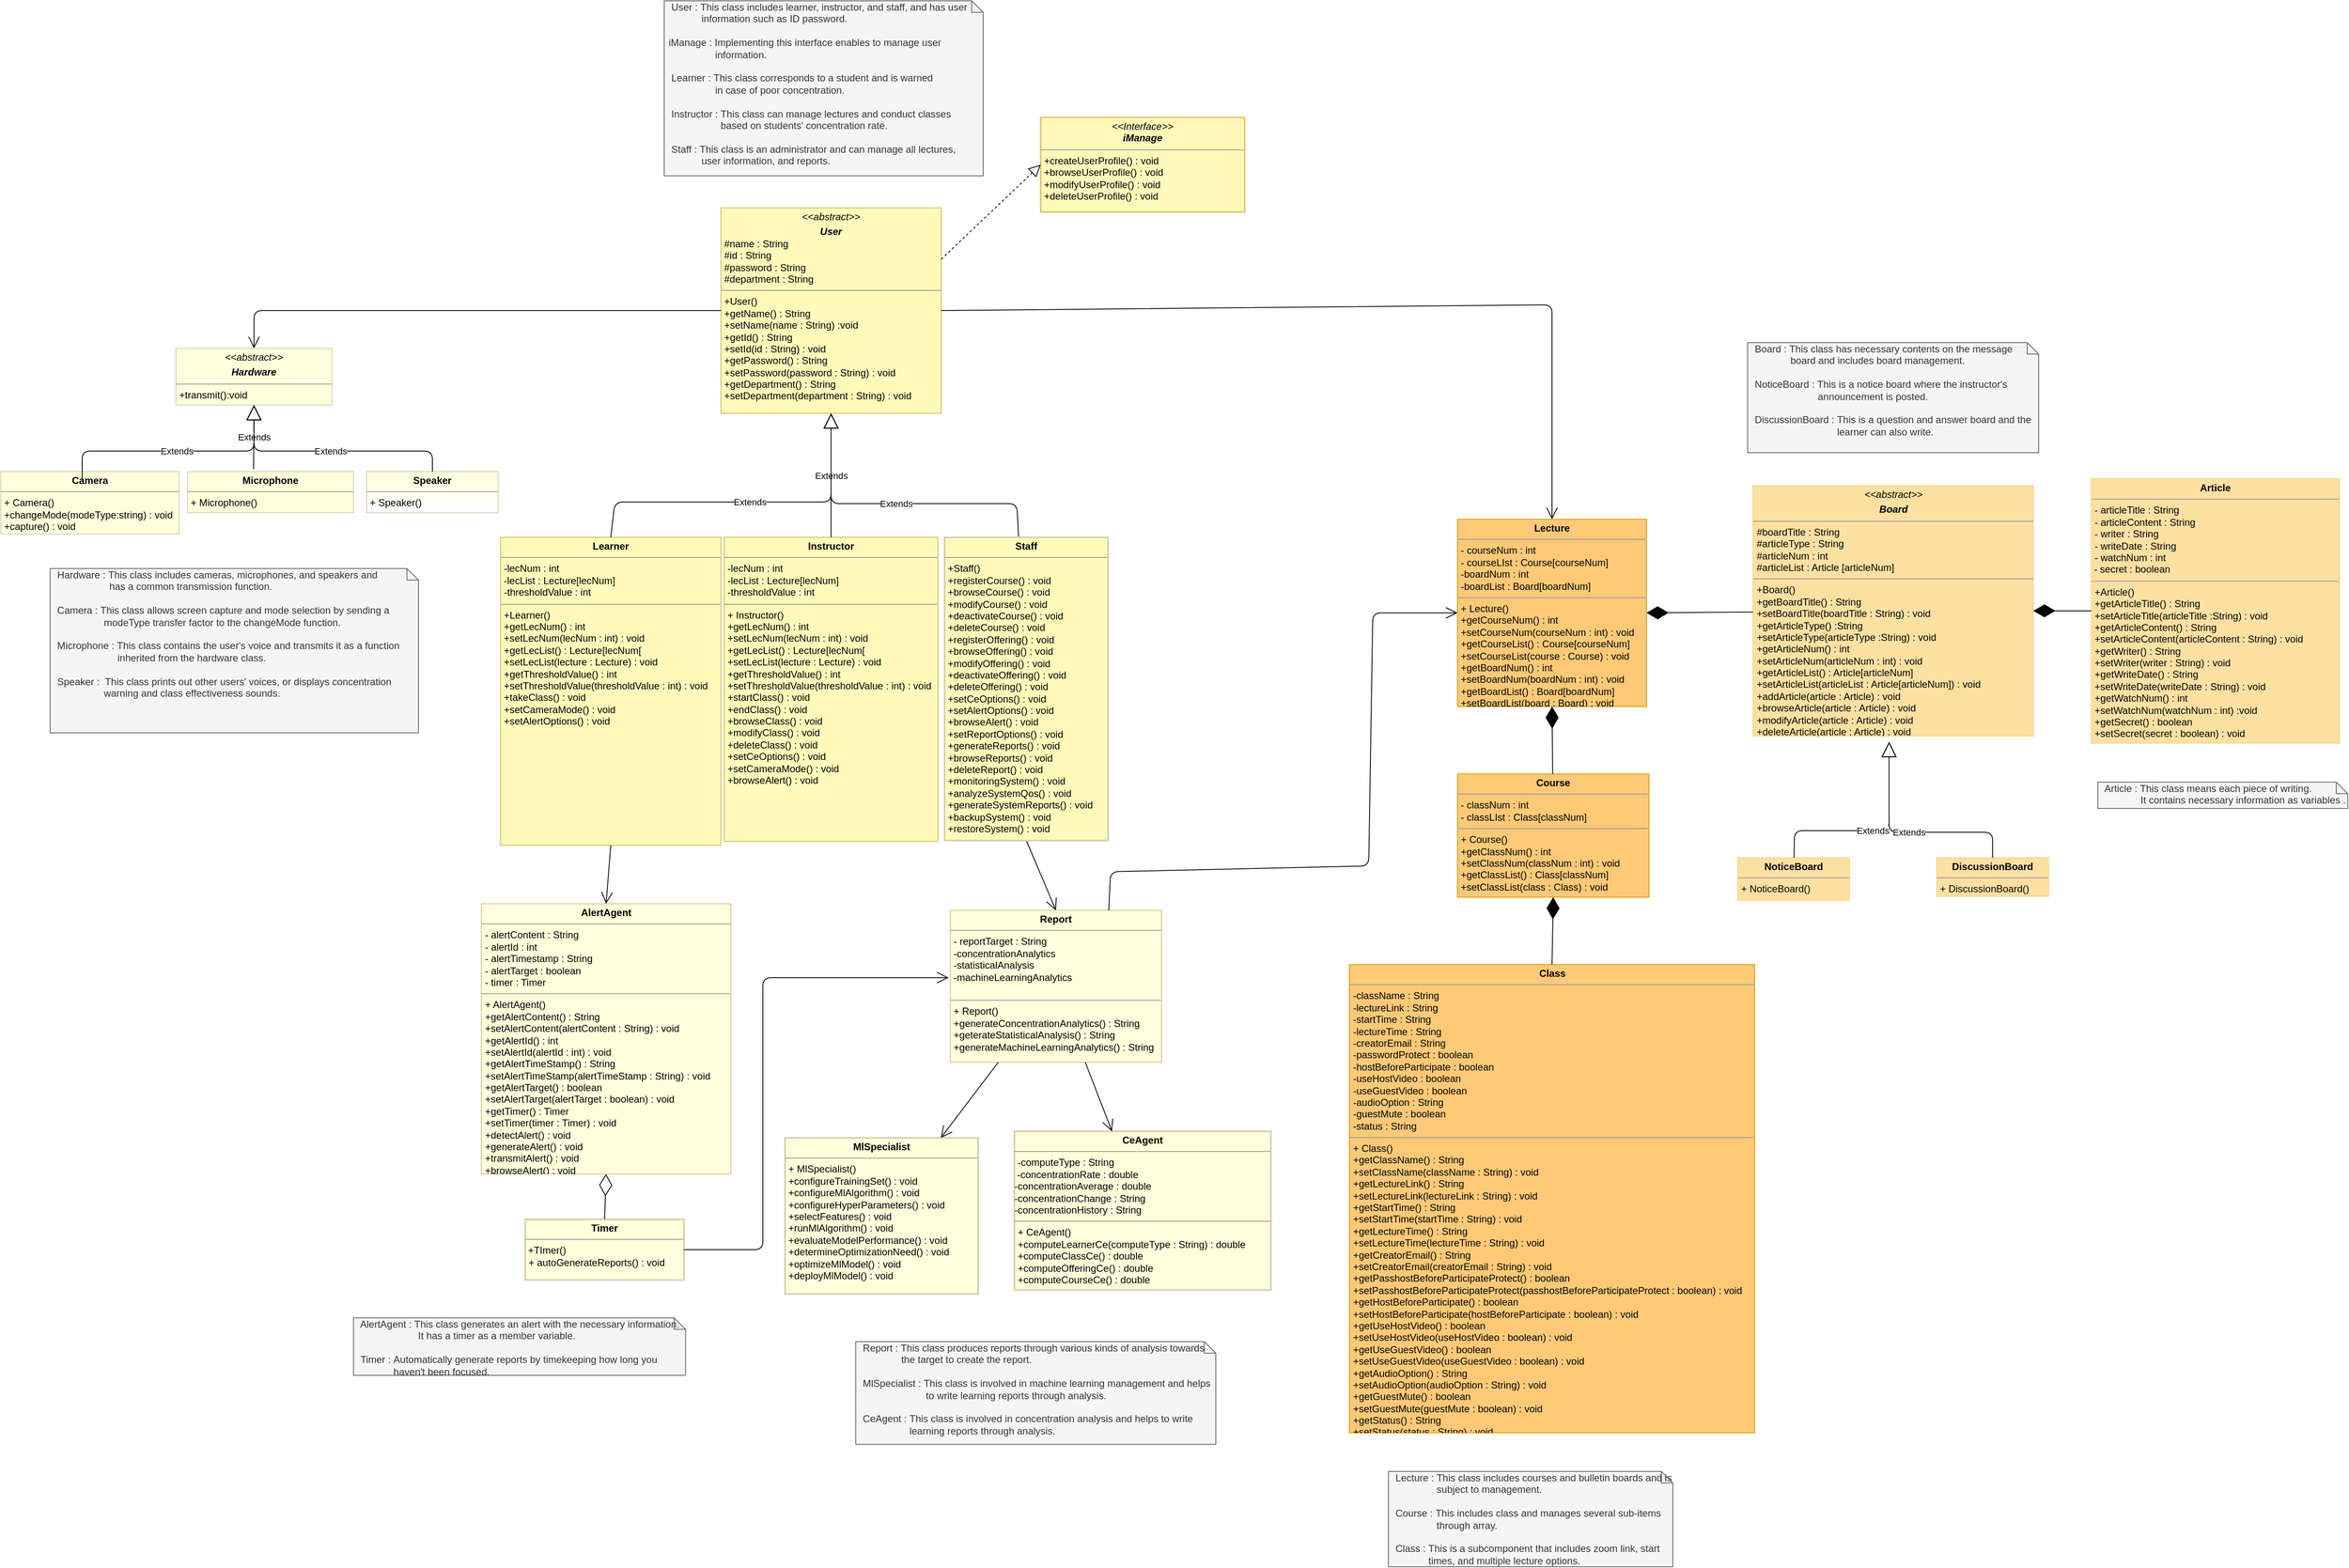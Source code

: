 <mxfile version="13.7.5" type="github">
  <diagram id="C5RBs43oDa-KdzZeNtuy" name="Page-1">
    <mxGraphModel dx="2831" dy="1889" grid="0" gridSize="10" guides="1" tooltips="1" connect="1" arrows="1" fold="1" page="0" pageScale="1" pageWidth="827" pageHeight="1169" math="0" shadow="0">
      <root>
        <mxCell id="WIyWlLk6GJQsqaUBKTNV-0" />
        <mxCell id="WIyWlLk6GJQsqaUBKTNV-1" parent="WIyWlLk6GJQsqaUBKTNV-0" />
        <mxCell id="zkfFHV4jXpPFQw0GAbJ--16" value="" style="endArrow=block;endSize=10;endFill=0;shadow=0;strokeWidth=1;rounded=0;edgeStyle=elbowEdgeStyle;elbow=vertical;" parent="WIyWlLk6GJQsqaUBKTNV-1" edge="1">
          <mxGeometry width="160" relative="1" as="geometry">
            <mxPoint x="210" y="373" as="sourcePoint" />
            <mxPoint x="300" y="258" as="targetPoint" />
          </mxGeometry>
        </mxCell>
        <mxCell id="x_yw0JGO0CKYukrU0RF4-1" value="&lt;p style=&quot;margin: 0px ; margin-top: 4px ; text-align: center&quot;&gt;&lt;b&gt;Learner&lt;/b&gt;&lt;/p&gt;&lt;hr size=&quot;1&quot;&gt;&lt;p style=&quot;margin: 0px ; margin-left: 4px&quot;&gt;-lecNum : int&lt;/p&gt;&lt;p style=&quot;margin: 0px ; margin-left: 4px&quot;&gt;-lecList : Lecture[lecNum]&lt;/p&gt;&lt;p style=&quot;margin: 0px ; margin-left: 4px&quot;&gt;-thresholdValue : int&lt;br&gt;&lt;/p&gt;&lt;hr size=&quot;1&quot;&gt;&lt;p style=&quot;margin: 0px ; margin-left: 4px&quot;&gt;+Learner()&lt;/p&gt;&lt;p style=&quot;margin: 0px ; margin-left: 4px&quot;&gt;+getLecNum() : int&lt;/p&gt;&lt;p style=&quot;margin: 0px ; margin-left: 4px&quot;&gt;+setLecNum(lecNum : int) : void&lt;/p&gt;&lt;p style=&quot;margin: 0px ; margin-left: 4px&quot;&gt;+getLecList() : Lecture[lecNum[&lt;/p&gt;&lt;p style=&quot;margin: 0px ; margin-left: 4px&quot;&gt;+setLecList(lecture : Lecture) : void&lt;/p&gt;&lt;p style=&quot;margin: 0px 0px 0px 4px&quot;&gt;+getThresholdValue() : int&lt;/p&gt;&lt;p style=&quot;margin: 0px 0px 0px 4px&quot;&gt;+setThresholdValue(thresholdValue : int) : void&lt;/p&gt;&lt;p style=&quot;margin: 0px 0px 0px 4px&quot;&gt;+takeClass() : void&lt;/p&gt;&lt;p style=&quot;margin: 0px 0px 0px 4px&quot;&gt;+setCameraMode() : void&lt;/p&gt;&lt;p style=&quot;margin: 0px 0px 0px 4px&quot;&gt;+setAlertOptions() : void&lt;/p&gt;&lt;p style=&quot;margin: 0px 0px 0px 4px&quot;&gt;&lt;br&gt;&lt;/p&gt;" style="verticalAlign=top;align=left;overflow=fill;fontSize=12;fontFamily=Helvetica;html=1;strokeColor=#d6b656;fillColor=#FFFABA;" parent="WIyWlLk6GJQsqaUBKTNV-1" vertex="1">
          <mxGeometry x="-166" y="223" width="268" height="375" as="geometry" />
        </mxCell>
        <mxCell id="x_yw0JGO0CKYukrU0RF4-2" value="&lt;p style=&quot;margin: 0px ; margin-top: 4px ; text-align: center&quot;&gt;&lt;b&gt;Instructor&lt;/b&gt;&lt;/p&gt;&lt;hr size=&quot;1&quot;&gt;&lt;p style=&quot;margin: 0px 0px 0px 4px&quot;&gt;-lecNum : int&lt;/p&gt;&lt;p style=&quot;margin: 0px ; margin-left: 4px&quot;&gt;&lt;span&gt;-lecList : Lecture[lecNum]&lt;/span&gt;&lt;/p&gt;&lt;p style=&quot;margin: 0px ; margin-left: 4px&quot;&gt;&lt;span&gt;-thresholdValue : int&lt;/span&gt;&lt;br&gt;&lt;/p&gt;&lt;hr size=&quot;1&quot;&gt;&lt;p style=&quot;margin: 0px ; margin-left: 4px&quot;&gt;+ Instructor()&lt;/p&gt;&lt;p style=&quot;margin: 0px 0px 0px 4px&quot;&gt;+getLecNum() : int&lt;/p&gt;&lt;p style=&quot;margin: 0px 0px 0px 4px&quot;&gt;+setLecNum(lecNum : int) : void&lt;/p&gt;&lt;p style=&quot;margin: 0px 0px 0px 4px&quot;&gt;+getLecList() : Lecture[lecNum[&lt;/p&gt;&lt;p style=&quot;margin: 0px 0px 0px 4px&quot;&gt;+setLecList(lecture : Lecture) : void&lt;/p&gt;&lt;p style=&quot;margin: 0px 0px 0px 4px&quot;&gt;+getThresholdValue() : int&lt;/p&gt;&lt;p style=&quot;margin: 0px 0px 0px 4px&quot;&gt;+setThresholdValue(thresholdValue : int) : void&lt;/p&gt;&lt;p style=&quot;margin: 0px 0px 0px 4px&quot;&gt;+startClass() : void&lt;/p&gt;&lt;p style=&quot;margin: 0px 0px 0px 4px&quot;&gt;+endClass() : void&lt;/p&gt;&lt;p style=&quot;margin: 0px 0px 0px 4px&quot;&gt;+browseClass() : void&lt;/p&gt;&lt;p style=&quot;margin: 0px 0px 0px 4px&quot;&gt;+modifyClass() : void&lt;/p&gt;&lt;p style=&quot;margin: 0px 0px 0px 4px&quot;&gt;+deleteClass() : void&lt;/p&gt;&lt;p style=&quot;margin: 0px 0px 0px 4px&quot;&gt;+setCeOptions() : void&lt;/p&gt;&lt;p style=&quot;margin: 0px 0px 0px 4px&quot;&gt;+setCameraMode() : void&lt;/p&gt;&lt;p style=&quot;margin: 0px 0px 0px 4px&quot;&gt;+browseAlert() : void&lt;/p&gt;" style="verticalAlign=top;align=left;overflow=fill;fontSize=12;fontFamily=Helvetica;html=1;strokeColor=#d6b656;fillColor=#FFFABA;" parent="WIyWlLk6GJQsqaUBKTNV-1" vertex="1">
          <mxGeometry x="106" y="223" width="260" height="370" as="geometry" />
        </mxCell>
        <mxCell id="x_yw0JGO0CKYukrU0RF4-4" value="&lt;p style=&quot;margin: 0px ; margin-top: 4px ; text-align: center&quot;&gt;&lt;i&gt;&amp;lt;&amp;lt;abstract&amp;gt;&amp;gt;&lt;/i&gt;&lt;/p&gt;&lt;p style=&quot;margin: 0px ; margin-top: 4px ; text-align: center&quot;&gt;&lt;b&gt;&lt;i&gt;User&lt;/i&gt;&lt;/b&gt;&lt;/p&gt;&lt;p style=&quot;margin: 0px ; margin-left: 4px&quot;&gt;#name : String&lt;/p&gt;&lt;p style=&quot;margin: 0px ; margin-left: 4px&quot;&gt;#id : String&lt;/p&gt;&lt;p style=&quot;margin: 0px ; margin-left: 4px&quot;&gt;#password : String&lt;/p&gt;&lt;p style=&quot;margin: 0px ; margin-left: 4px&quot;&gt;#department : String&lt;br&gt;&lt;/p&gt;&lt;hr size=&quot;1&quot;&gt;&lt;p style=&quot;margin: 0px ; margin-left: 4px&quot;&gt;+User()&lt;/p&gt;&lt;p style=&quot;margin: 0px ; margin-left: 4px&quot;&gt;+getName() : String&lt;/p&gt;&lt;p style=&quot;margin: 0px ; margin-left: 4px&quot;&gt;+setName(name : String) :void&lt;/p&gt;&lt;p style=&quot;margin: 0px ; margin-left: 4px&quot;&gt;+getId() : String&lt;/p&gt;&lt;p style=&quot;margin: 0px ; margin-left: 4px&quot;&gt;+setId(id : String) : void&lt;/p&gt;&lt;p style=&quot;margin: 0px ; margin-left: 4px&quot;&gt;+getPassword() : String&lt;/p&gt;&lt;p style=&quot;margin: 0px ; margin-left: 4px&quot;&gt;+setPassword(password : String) : void&lt;/p&gt;&lt;p style=&quot;margin: 0px ; margin-left: 4px&quot;&gt;+getDepartment() : String&lt;/p&gt;&lt;p style=&quot;margin: 0px ; margin-left: 4px&quot;&gt;+setDepartment(department : String) : void&lt;/p&gt;&lt;p style=&quot;margin: 0px ; margin-left: 4px&quot;&gt;&lt;br&gt;&lt;/p&gt;&lt;p style=&quot;margin: 0px ; margin-left: 4px&quot;&gt;&lt;br&gt;&lt;/p&gt;" style="verticalAlign=top;align=left;overflow=fill;fontSize=12;fontFamily=Helvetica;html=1;strokeColor=#d6b656;fillColor=#FFFABA;" parent="WIyWlLk6GJQsqaUBKTNV-1" vertex="1">
          <mxGeometry x="102" y="-178" width="268" height="250" as="geometry" />
        </mxCell>
        <mxCell id="x_yw0JGO0CKYukrU0RF4-10" value="&lt;p style=&quot;margin: 0px ; margin-top: 4px ; text-align: center&quot;&gt;&lt;b&gt;Course&lt;/b&gt;&lt;/p&gt;&lt;hr size=&quot;1&quot;&gt;&lt;p style=&quot;margin: 0px 0px 0px 4px&quot;&gt;- classNum : int&lt;/p&gt;&lt;p style=&quot;margin: 0px 0px 0px 4px&quot;&gt;- classLIst : Class[classNum]&lt;/p&gt;&lt;hr size=&quot;1&quot;&gt;&lt;p style=&quot;margin: 0px ; margin-left: 4px&quot;&gt;+ Course()&lt;/p&gt;&lt;p style=&quot;margin: 0px 0px 0px 4px&quot;&gt;+getClassNum() : int&lt;/p&gt;&lt;p style=&quot;margin: 0px 0px 0px 4px&quot;&gt;+setClassNum(classNum : int) : void&lt;/p&gt;&lt;p style=&quot;margin: 0px 0px 0px 4px&quot;&gt;+getClassList() : Class[classNum]&lt;/p&gt;&lt;p style=&quot;margin: 0px 0px 0px 4px&quot;&gt;+setClassList(class : Class) : void&lt;/p&gt;" style="verticalAlign=top;align=left;overflow=fill;fontSize=12;fontFamily=Helvetica;html=1;strokeColor=#d79b00;fillColor=#FFC978;" parent="WIyWlLk6GJQsqaUBKTNV-1" vertex="1">
          <mxGeometry x="998" y="511" width="233" height="150" as="geometry" />
        </mxCell>
        <mxCell id="x_yw0JGO0CKYukrU0RF4-12" value="&lt;p style=&quot;margin: 0px ; margin-top: 4px ; text-align: center&quot;&gt;&lt;b&gt;Class&lt;/b&gt;&lt;/p&gt;&lt;hr size=&quot;1&quot;&gt;&lt;p style=&quot;margin: 0px ; margin-left: 4px&quot;&gt;-className : String&lt;/p&gt;&lt;p style=&quot;margin: 0px ; margin-left: 4px&quot;&gt;-lectureLink : String&lt;/p&gt;&lt;p style=&quot;margin: 0px ; margin-left: 4px&quot;&gt;-startTime : String&lt;/p&gt;&lt;p style=&quot;margin: 0px ; margin-left: 4px&quot;&gt;-lectureTime : String&lt;/p&gt;&lt;p style=&quot;margin: 0px ; margin-left: 4px&quot;&gt;-creatorEmail : String&lt;/p&gt;&lt;p style=&quot;margin: 0px ; margin-left: 4px&quot;&gt;-passwordProtect : boolean&lt;/p&gt;&lt;p style=&quot;margin: 0px ; margin-left: 4px&quot;&gt;-hostBeforeParticipate : boolean&lt;/p&gt;&lt;p style=&quot;margin: 0px ; margin-left: 4px&quot;&gt;-useHostVideo : boolean&lt;/p&gt;&lt;p style=&quot;margin: 0px ; margin-left: 4px&quot;&gt;-useGuestVideo : boolean&lt;/p&gt;&lt;p style=&quot;margin: 0px ; margin-left: 4px&quot;&gt;-audioOption : String&lt;/p&gt;&lt;p style=&quot;margin: 0px ; margin-left: 4px&quot;&gt;-guestMute : boolean&lt;/p&gt;&lt;p style=&quot;margin: 0px ; margin-left: 4px&quot;&gt;-status : String&lt;/p&gt;&lt;hr size=&quot;1&quot;&gt;&lt;p style=&quot;margin: 0px ; margin-left: 4px&quot;&gt;+ Class()&lt;/p&gt;&lt;p style=&quot;margin: 0px ; margin-left: 4px&quot;&gt;+getClassName() : String&lt;/p&gt;&lt;p style=&quot;margin: 0px ; margin-left: 4px&quot;&gt;+setClassName(className : String) : void&lt;/p&gt;&lt;p style=&quot;margin: 0px ; margin-left: 4px&quot;&gt;+getLectureLink() : String&lt;/p&gt;&lt;p style=&quot;margin: 0px ; margin-left: 4px&quot;&gt;+setLectureLink(lectureLink : String) : void&lt;/p&gt;&lt;p style=&quot;margin: 0px ; margin-left: 4px&quot;&gt;+getStartTime() : String&lt;/p&gt;&lt;p style=&quot;margin: 0px ; margin-left: 4px&quot;&gt;+setStartTime(startTime : String) : void&lt;/p&gt;&lt;p style=&quot;margin: 0px ; margin-left: 4px&quot;&gt;+getLectureTime() : String&lt;/p&gt;&lt;p style=&quot;margin: 0px ; margin-left: 4px&quot;&gt;+setLectureTime(lectureTime : String) : void&lt;/p&gt;&lt;p style=&quot;margin: 0px ; margin-left: 4px&quot;&gt;+getCreatorEmail() : String&lt;/p&gt;&lt;p style=&quot;margin: 0px ; margin-left: 4px&quot;&gt;+setCreatorEmail(creatorEmail : String) : void&lt;/p&gt;&lt;p style=&quot;margin: 0px ; margin-left: 4px&quot;&gt;+getPasshostBeforeParticipateProtect() : boolean&lt;/p&gt;&lt;p style=&quot;margin: 0px ; margin-left: 4px&quot;&gt;+setPasshostBeforeParticipateProtect(passhostBeforeParticipateProtect : boolean) : void&lt;/p&gt;&lt;p style=&quot;margin: 0px ; margin-left: 4px&quot;&gt;+getHostBeforeParticipate() : boolean&lt;/p&gt;&lt;p style=&quot;margin: 0px ; margin-left: 4px&quot;&gt;+setHostBeforeParticipate(hostBeforeParticipate : boolean) : void&lt;/p&gt;&lt;p style=&quot;margin: 0px ; margin-left: 4px&quot;&gt;+getUseHostVideo() : boolean&lt;/p&gt;&lt;p style=&quot;margin: 0px ; margin-left: 4px&quot;&gt;+setUseHostVideo(useHostVideo : boolean) : void&lt;/p&gt;&lt;p style=&quot;margin: 0px ; margin-left: 4px&quot;&gt;+getUseGuestVideo() : boolean&lt;/p&gt;&lt;p style=&quot;margin: 0px ; margin-left: 4px&quot;&gt;+setUseGuestVideo(useGuestVideo : boolean) : void&lt;/p&gt;&lt;p style=&quot;margin: 0px ; margin-left: 4px&quot;&gt;+getAudioOption() : String&lt;/p&gt;&lt;p style=&quot;margin: 0px ; margin-left: 4px&quot;&gt;+setAudioOption(audioOption : String) : void&lt;/p&gt;&lt;p style=&quot;margin: 0px ; margin-left: 4px&quot;&gt;+getGuestMute() : boolean&lt;/p&gt;&lt;p style=&quot;margin: 0px ; margin-left: 4px&quot;&gt;+setGuestMute(guestMute : boolean) : void&lt;/p&gt;&lt;p style=&quot;margin: 0px ; margin-left: 4px&quot;&gt;+getStatus() : String&lt;/p&gt;&lt;p style=&quot;margin: 0px ; margin-left: 4px&quot;&gt;+setStatus(status : String) : void&lt;/p&gt;&lt;p style=&quot;margin: 0px 0px 0px 4px&quot;&gt;&lt;br&gt;&lt;/p&gt;" style="verticalAlign=top;align=left;overflow=fill;fontSize=12;fontFamily=Helvetica;html=1;strokeColor=#d79b00;fillColor=#FFC978;" parent="WIyWlLk6GJQsqaUBKTNV-1" vertex="1">
          <mxGeometry x="866.5" y="743" width="493" height="570" as="geometry" />
        </mxCell>
        <mxCell id="x_yw0JGO0CKYukrU0RF4-18" value="&lt;p style=&quot;margin: 0px ; margin-top: 4px ; text-align: center&quot;&gt;&lt;i&gt;&amp;lt;&amp;lt;abstract&amp;gt;&amp;gt;&lt;/i&gt;&lt;i&gt;&lt;br&gt;&lt;/i&gt;&lt;/p&gt;&lt;p style=&quot;margin: 0px ; margin-top: 4px ; text-align: center&quot;&gt;&lt;b&gt;&lt;i&gt;Hardware&lt;/i&gt;&lt;/b&gt;&lt;/p&gt;&lt;hr size=&quot;1&quot;&gt;&lt;p style=&quot;margin: 0px ; margin-left: 4px&quot;&gt;+transmit():void&lt;br&gt;&lt;/p&gt;" style="verticalAlign=top;align=left;overflow=fill;fontSize=12;fontFamily=Helvetica;html=1;strokeColor=#D6CEB2;fillColor=#FFFFDB;" parent="WIyWlLk6GJQsqaUBKTNV-1" vertex="1">
          <mxGeometry x="-561" y="-7" width="190" height="69" as="geometry" />
        </mxCell>
        <mxCell id="x_yw0JGO0CKYukrU0RF4-20" value="&lt;p style=&quot;margin: 0px ; margin-top: 4px ; text-align: center&quot;&gt;&lt;b&gt;Speaker&lt;/b&gt;&lt;/p&gt;&lt;hr size=&quot;1&quot;&gt;&lt;p style=&quot;margin: 0px ; margin-left: 4px&quot;&gt;&lt;span&gt;+ Speaker()&lt;/span&gt;&lt;/p&gt;" style="verticalAlign=top;align=left;overflow=fill;fontSize=12;fontFamily=Helvetica;html=1;strokeColor=#D6CEB2;gradientColor=#ffffff;fillColor=#FFFFDB;" parent="WIyWlLk6GJQsqaUBKTNV-1" vertex="1">
          <mxGeometry x="-329" y="143" width="160" height="50" as="geometry" />
        </mxCell>
        <mxCell id="x_yw0JGO0CKYukrU0RF4-21" value="&lt;p style=&quot;margin: 0px ; margin-top: 4px ; text-align: center&quot;&gt;&lt;b&gt;Camera&lt;/b&gt;&lt;/p&gt;&lt;hr size=&quot;1&quot;&gt;&lt;p style=&quot;margin: 0px ; margin-left: 4px&quot;&gt;&lt;span&gt;+ Camera()&lt;/span&gt;&lt;br&gt;&lt;/p&gt;&lt;p style=&quot;margin: 0px ; margin-left: 4px&quot;&gt;+changeMode(modeType:string) : void&lt;/p&gt;&lt;p style=&quot;margin: 0px ; margin-left: 4px&quot;&gt;+capture() : void&lt;/p&gt;" style="verticalAlign=top;align=left;overflow=fill;fontSize=12;fontFamily=Helvetica;html=1;strokeColor=#D6CEB2;fillColor=#FFFFDB;" parent="WIyWlLk6GJQsqaUBKTNV-1" vertex="1">
          <mxGeometry x="-774" y="143" width="217" height="76" as="geometry" />
        </mxCell>
        <mxCell id="x_yw0JGO0CKYukrU0RF4-22" value="&lt;p style=&quot;margin: 0px ; margin-top: 4px ; text-align: center&quot;&gt;&lt;b&gt;Microphone&lt;/b&gt;&lt;/p&gt;&lt;hr size=&quot;1&quot;&gt;&lt;p style=&quot;margin: 0px ; margin-left: 4px&quot;&gt;&lt;span&gt;+ Microphone()&lt;/span&gt;&lt;br&gt;&lt;/p&gt;" style="verticalAlign=top;align=left;overflow=fill;fontSize=12;fontFamily=Helvetica;html=1;strokeColor=#D6CEB2;fillColor=#FFFFDB;" parent="WIyWlLk6GJQsqaUBKTNV-1" vertex="1">
          <mxGeometry x="-547" y="143" width="202" height="50" as="geometry" />
        </mxCell>
        <mxCell id="x_yw0JGO0CKYukrU0RF4-26" value="&lt;p style=&quot;margin: 0px ; margin-top: 4px ; text-align: center&quot;&gt;&lt;b&gt;DiscussionBoard&lt;/b&gt;&lt;/p&gt;&lt;hr size=&quot;1&quot;&gt;&lt;p style=&quot;margin: 0px ; margin-left: 4px&quot;&gt;&lt;/p&gt;&lt;p style=&quot;margin: 0px ; margin-left: 4px&quot;&gt;+ DiscussionBoard()&lt;/p&gt;" style="verticalAlign=top;align=left;overflow=fill;fontSize=12;fontFamily=Helvetica;html=1;strokeColor=#FCD188;fillColor=#FFE0A3;" parent="WIyWlLk6GJQsqaUBKTNV-1" vertex="1">
          <mxGeometry x="1581" y="613" width="136" height="47" as="geometry" />
        </mxCell>
        <mxCell id="x_yw0JGO0CKYukrU0RF4-46" value="&lt;p style=&quot;margin: 0px ; margin-top: 4px ; text-align: center&quot;&gt;&lt;b&gt;AlertAgent&lt;/b&gt;&lt;/p&gt;&lt;hr size=&quot;1&quot;&gt;&lt;p style=&quot;margin: 0px ; margin-left: 4px&quot;&gt;&lt;span&gt;- alertContent : String&lt;/span&gt;&lt;br&gt;&lt;/p&gt;&lt;p style=&quot;margin: 0px ; margin-left: 4px&quot;&gt;- alertId : int&lt;/p&gt;&lt;p style=&quot;margin: 0px ; margin-left: 4px&quot;&gt;- alertTimestamp : String&lt;/p&gt;&lt;p style=&quot;margin: 0px ; margin-left: 4px&quot;&gt;- alertTarget : boolean&lt;/p&gt;&lt;p style=&quot;margin: 0px ; margin-left: 4px&quot;&gt;- timer : Timer&lt;/p&gt;&lt;hr size=&quot;1&quot;&gt;&lt;p style=&quot;margin: 0px ; margin-left: 4px&quot;&gt;+ AlertAgent()&lt;/p&gt;&lt;p style=&quot;margin: 0px ; margin-left: 4px&quot;&gt;+getAlertContent() : String&lt;/p&gt;&lt;p style=&quot;margin: 0px ; margin-left: 4px&quot;&gt;+setAlertContent(alertContent : String) : void&lt;/p&gt;&lt;p style=&quot;margin: 0px ; margin-left: 4px&quot;&gt;+getAlertId() : int&lt;/p&gt;&lt;p style=&quot;margin: 0px ; margin-left: 4px&quot;&gt;+setAlertId(alertId : int) : void&lt;/p&gt;&lt;p style=&quot;margin: 0px ; margin-left: 4px&quot;&gt;+getAlertTimeStamp() : String&lt;/p&gt;&lt;p style=&quot;margin: 0px ; margin-left: 4px&quot;&gt;+setAlertTimeStamp(alertTimeStamp : String) : void&lt;/p&gt;&lt;p style=&quot;margin: 0px ; margin-left: 4px&quot;&gt;+getAlertTarget() : boolean&lt;/p&gt;&lt;p style=&quot;margin: 0px ; margin-left: 4px&quot;&gt;+setAlertTarget(alertTarget : boolean) : void&lt;/p&gt;&lt;p style=&quot;margin: 0px ; margin-left: 4px&quot;&gt;+getTimer() : Timer&lt;/p&gt;&lt;p style=&quot;margin: 0px ; margin-left: 4px&quot;&gt;+setTimer(timer : Timer) : void&lt;/p&gt;&lt;p style=&quot;margin: 0px ; margin-left: 4px&quot;&gt;+detectAlert() : void&lt;/p&gt;&lt;p style=&quot;margin: 0px ; margin-left: 4px&quot;&gt;+generateAlert() : void&lt;/p&gt;&lt;p style=&quot;margin: 0px ; margin-left: 4px&quot;&gt;+transmitAlert() : void&lt;/p&gt;&lt;p style=&quot;margin: 0px ; margin-left: 4px&quot;&gt;+browseAlert() : void&lt;/p&gt;" style="verticalAlign=top;align=left;overflow=fill;fontSize=12;fontFamily=Helvetica;html=1;fillColor=#FFFFDB;strokeColor=#D6C189;" parent="WIyWlLk6GJQsqaUBKTNV-1" vertex="1">
          <mxGeometry x="-189.46" y="669" width="303.46" height="329" as="geometry" />
        </mxCell>
        <mxCell id="x_yw0JGO0CKYukrU0RF4-54" value="&lt;p style=&quot;margin: 0px ; margin-top: 4px ; text-align: center&quot;&gt;&lt;b&gt;Report&lt;/b&gt;&lt;/p&gt;&lt;hr size=&quot;1&quot;&gt;&lt;p style=&quot;margin: 0px ; margin-left: 4px&quot;&gt;- reportTarget : String&lt;br&gt;&lt;/p&gt;&lt;p style=&quot;margin: 0px ; margin-left: 4px&quot;&gt;-concentrationAnalytics&lt;/p&gt;&lt;p style=&quot;margin: 0px ; margin-left: 4px&quot;&gt;-statisticalAnalysis&lt;/p&gt;&lt;p style=&quot;margin: 0px ; margin-left: 4px&quot;&gt;-machineLearningAnalytics&lt;br&gt;&lt;/p&gt;&lt;p style=&quot;margin: 0px ; margin-left: 4px&quot;&gt;&lt;br&gt;&lt;/p&gt;&lt;hr size=&quot;1&quot;&gt;&lt;p style=&quot;margin: 0px ; margin-left: 4px&quot;&gt;+ Report()&lt;br&gt;+generateConcentrationAnalytics() : String&lt;/p&gt;&lt;p style=&quot;margin: 0px ; margin-left: 4px&quot;&gt;+geterateStatisticalAnalysis() : String&lt;/p&gt;&lt;p style=&quot;margin: 0px ; margin-left: 4px&quot;&gt;+generateMachineLearningAnalytics() : String&lt;/p&gt;" style="verticalAlign=top;align=left;overflow=fill;fontSize=12;fontFamily=Helvetica;html=1;fillColor=#FFFFDB;strokeColor=#D6C189;" parent="WIyWlLk6GJQsqaUBKTNV-1" vertex="1">
          <mxGeometry x="381" y="677" width="257" height="185" as="geometry" />
        </mxCell>
        <mxCell id="x_yw0JGO0CKYukrU0RF4-62" value="" style="endArrow=open;endFill=1;endSize=12;html=1;exitX=0;exitY=0.5;exitDx=0;exitDy=0;entryX=0.5;entryY=0;entryDx=0;entryDy=0;" parent="WIyWlLk6GJQsqaUBKTNV-1" source="x_yw0JGO0CKYukrU0RF4-4" target="x_yw0JGO0CKYukrU0RF4-18" edge="1">
          <mxGeometry width="160" relative="1" as="geometry">
            <mxPoint x="183" y="325" as="sourcePoint" />
            <mxPoint x="343" y="325" as="targetPoint" />
            <Array as="points">
              <mxPoint x="-466" y="-53" />
            </Array>
          </mxGeometry>
        </mxCell>
        <mxCell id="x_yw0JGO0CKYukrU0RF4-64" value="" style="endArrow=open;endFill=1;endSize=12;html=1;exitX=0.5;exitY=1;exitDx=0;exitDy=0;entryX=0.5;entryY=0;entryDx=0;entryDy=0;" parent="WIyWlLk6GJQsqaUBKTNV-1" source="x_yw0JGO0CKYukrU0RF4-107" target="x_yw0JGO0CKYukrU0RF4-54" edge="1">
          <mxGeometry width="160" relative="1" as="geometry">
            <mxPoint x="337.5" y="-172" as="sourcePoint" />
            <mxPoint x="155.5" y="157" as="targetPoint" />
            <Array as="points" />
          </mxGeometry>
        </mxCell>
        <mxCell id="x_yw0JGO0CKYukrU0RF4-66" value="Extends" style="endArrow=block;endSize=16;endFill=0;html=1;entryX=0.5;entryY=1;entryDx=0;entryDy=0;exitX=0.5;exitY=0;exitDx=0;exitDy=0;" parent="WIyWlLk6GJQsqaUBKTNV-1" source="x_yw0JGO0CKYukrU0RF4-2" target="x_yw0JGO0CKYukrU0RF4-4" edge="1">
          <mxGeometry width="160" relative="1" as="geometry">
            <mxPoint x="222" y="404" as="sourcePoint" />
            <mxPoint x="382" y="404" as="targetPoint" />
          </mxGeometry>
        </mxCell>
        <mxCell id="x_yw0JGO0CKYukrU0RF4-67" value="Extends" style="endArrow=block;endSize=16;endFill=0;html=1;entryX=0.5;entryY=1;entryDx=0;entryDy=0;exitX=0.5;exitY=0;exitDx=0;exitDy=0;" parent="WIyWlLk6GJQsqaUBKTNV-1" source="x_yw0JGO0CKYukrU0RF4-1" target="x_yw0JGO0CKYukrU0RF4-4" edge="1">
          <mxGeometry width="160" relative="1" as="geometry">
            <mxPoint x="175.5" y="275" as="sourcePoint" />
            <mxPoint x="176" y="197" as="targetPoint" />
            <Array as="points">
              <mxPoint x="-27" y="180" />
              <mxPoint x="236" y="180" />
            </Array>
          </mxGeometry>
        </mxCell>
        <mxCell id="x_yw0JGO0CKYukrU0RF4-69" value="Extends" style="endArrow=block;endSize=16;endFill=0;html=1;entryX=0.5;entryY=1;entryDx=0;entryDy=0;" parent="WIyWlLk6GJQsqaUBKTNV-1" source="x_yw0JGO0CKYukrU0RF4-107" target="x_yw0JGO0CKYukrU0RF4-4" edge="1">
          <mxGeometry width="160" relative="1" as="geometry">
            <mxPoint x="453.4" y="219.766" as="sourcePoint" />
            <mxPoint x="176" y="197" as="targetPoint" />
            <Array as="points">
              <mxPoint x="462" y="182" />
              <mxPoint x="236" y="182" />
            </Array>
          </mxGeometry>
        </mxCell>
        <mxCell id="x_yw0JGO0CKYukrU0RF4-71" value="Extends" style="endArrow=block;endSize=16;endFill=0;html=1;entryX=0.5;entryY=1;entryDx=0;entryDy=0;exitX=0.5;exitY=0;exitDx=0;exitDy=0;" parent="WIyWlLk6GJQsqaUBKTNV-1" edge="1">
          <mxGeometry width="160" relative="1" as="geometry">
            <mxPoint x="-466.5" y="140" as="sourcePoint" />
            <mxPoint x="-466" y="62" as="targetPoint" />
          </mxGeometry>
        </mxCell>
        <mxCell id="x_yw0JGO0CKYukrU0RF4-72" value="Extends" style="endArrow=block;endSize=16;endFill=0;html=1;entryX=0.5;entryY=1;entryDx=0;entryDy=0;exitX=0.456;exitY=0.133;exitDx=0;exitDy=0;exitPerimeter=0;" parent="WIyWlLk6GJQsqaUBKTNV-1" source="x_yw0JGO0CKYukrU0RF4-21" edge="1">
          <mxGeometry width="160" relative="1" as="geometry">
            <mxPoint x="-617" y="143" as="sourcePoint" />
            <mxPoint x="-466" y="62" as="targetPoint" />
            <Array as="points">
              <mxPoint x="-675" y="118" />
              <mxPoint x="-466" y="118" />
            </Array>
          </mxGeometry>
        </mxCell>
        <mxCell id="x_yw0JGO0CKYukrU0RF4-73" value="Extends" style="endArrow=block;endSize=16;endFill=0;html=1;exitX=0.5;exitY=0;exitDx=0;exitDy=0;entryX=0.5;entryY=1;entryDx=0;entryDy=0;" parent="WIyWlLk6GJQsqaUBKTNV-1" source="x_yw0JGO0CKYukrU0RF4-20" edge="1">
          <mxGeometry width="160" relative="1" as="geometry">
            <mxPoint x="-307" y="139.01" as="sourcePoint" />
            <mxPoint x="-466" y="62" as="targetPoint" />
            <Array as="points">
              <mxPoint x="-249" y="118" />
              <mxPoint x="-466" y="118" />
            </Array>
          </mxGeometry>
        </mxCell>
        <mxCell id="x_yw0JGO0CKYukrU0RF4-76" value="&lt;p style=&quot;margin: 0px ; margin-top: 4px ; text-align: center&quot;&gt;&lt;b&gt;Lecture&lt;/b&gt;&lt;/p&gt;&lt;hr size=&quot;1&quot;&gt;&lt;p style=&quot;margin: 0px ; margin-left: 4px&quot;&gt;- courseNum : int&lt;/p&gt;&lt;p style=&quot;margin: 0px ; margin-left: 4px&quot;&gt;- courseLIst : Course[courseNum]&lt;/p&gt;&lt;p style=&quot;margin: 0px 0px 0px 4px&quot;&gt;-boardNum : int&lt;/p&gt;&lt;p style=&quot;margin: 0px 0px 0px 4px&quot;&gt;-boardList : Board[boardNum]&lt;/p&gt;&lt;hr size=&quot;1&quot;&gt;&lt;p style=&quot;margin: 0px ; margin-left: 4px&quot;&gt;+ Lecture()&lt;/p&gt;&lt;p style=&quot;margin: 0px ; margin-left: 4px&quot;&gt;+getCourseNum() : int&lt;/p&gt;&lt;p style=&quot;margin: 0px ; margin-left: 4px&quot;&gt;+setCourseNum(courseNum : int) : void&lt;/p&gt;&lt;p style=&quot;margin: 0px ; margin-left: 4px&quot;&gt;+getCourseList() : Course[courseNum]&lt;/p&gt;&lt;p style=&quot;margin: 0px ; margin-left: 4px&quot;&gt;+setCourseList(course : Course) : void&lt;/p&gt;&lt;p style=&quot;margin: 0px 0px 0px 4px&quot;&gt;+getBoardNum() : int&lt;/p&gt;&lt;p style=&quot;margin: 0px 0px 0px 4px&quot;&gt;+setBoardNum(boardNum : int) : void&lt;/p&gt;&lt;p style=&quot;margin: 0px 0px 0px 4px&quot;&gt;+getBoardList() : Board[boardNum]&lt;/p&gt;&lt;p style=&quot;margin: 0px 0px 0px 4px&quot;&gt;+setBoardList(board : Board) : void&lt;/p&gt;" style="verticalAlign=top;align=left;overflow=fill;fontSize=12;fontFamily=Helvetica;html=1;strokeColor=#d79b00;fillColor=#FFC978;" parent="WIyWlLk6GJQsqaUBKTNV-1" vertex="1">
          <mxGeometry x="998" y="201" width="230" height="228" as="geometry" />
        </mxCell>
        <mxCell id="x_yw0JGO0CKYukrU0RF4-82" value="&lt;p style=&quot;margin: 0px ; margin-top: 4px ; text-align: center&quot;&gt;&lt;i&gt;&amp;lt;&amp;lt;abstract&amp;gt;&amp;gt;&lt;/i&gt;&lt;i&gt;&lt;br&gt;&lt;/i&gt;&lt;/p&gt;&lt;p style=&quot;margin: 0px ; margin-top: 4px ; text-align: center&quot;&gt;&lt;b&gt;&lt;i&gt;Board&lt;/i&gt;&lt;/b&gt;&lt;/p&gt;&lt;hr size=&quot;1&quot;&gt;&lt;p style=&quot;margin: 0px ; margin-left: 4px&quot;&gt;#boardTitle : String&lt;/p&gt;&lt;p style=&quot;margin: 0px ; margin-left: 4px&quot;&gt;#articleType : String&lt;/p&gt;&lt;p style=&quot;margin: 0px ; margin-left: 4px&quot;&gt;#articleNum : int&lt;/p&gt;&lt;p style=&quot;margin: 0px ; margin-left: 4px&quot;&gt;#articleList : Article [articleNum]&lt;/p&gt;&lt;hr size=&quot;1&quot;&gt;&lt;p style=&quot;margin: 0px ; margin-left: 4px&quot;&gt;+Board()&lt;/p&gt;&lt;p style=&quot;margin: 0px ; margin-left: 4px&quot;&gt;+getBoardTitle() : String&lt;/p&gt;&lt;p style=&quot;margin: 0px ; margin-left: 4px&quot;&gt;+setBoardTitle(boardTitle : String) : void&lt;/p&gt;&lt;p style=&quot;margin: 0px ; margin-left: 4px&quot;&gt;+getArticleType() :String&lt;/p&gt;&lt;p style=&quot;margin: 0px ; margin-left: 4px&quot;&gt;+setArticleType(articleType :String) : void&lt;/p&gt;&lt;p style=&quot;margin: 0px ; margin-left: 4px&quot;&gt;+getArticleNum() : int&lt;/p&gt;&lt;p style=&quot;margin: 0px ; margin-left: 4px&quot;&gt;+setArticleNum(articleNum : int) : void&lt;/p&gt;&lt;p style=&quot;margin: 0px ; margin-left: 4px&quot;&gt;+getArticleList() : Article[articleNum]&lt;/p&gt;&lt;p style=&quot;margin: 0px ; margin-left: 4px&quot;&gt;+setArticleList(articleList : Article[articleNum]) : void&lt;/p&gt;&lt;p style=&quot;margin: 0px ; margin-left: 4px&quot;&gt;+addArticle(article : Article) : void&lt;/p&gt;&lt;p style=&quot;margin: 0px ; margin-left: 4px&quot;&gt;+browseArticle(article : Article) : void&lt;/p&gt;&lt;p style=&quot;margin: 0px ; margin-left: 4px&quot;&gt;+modifyArticle(article : Article) : void&lt;/p&gt;&lt;p style=&quot;margin: 0px ; margin-left: 4px&quot;&gt;+deleteArticle(article : Article) : void&lt;/p&gt;" style="verticalAlign=top;align=left;overflow=fill;fontSize=12;fontFamily=Helvetica;html=1;strokeColor=#FCD188;fillColor=#FFE0A3;" parent="WIyWlLk6GJQsqaUBKTNV-1" vertex="1">
          <mxGeometry x="1357.5" y="160" width="341" height="305" as="geometry" />
        </mxCell>
        <mxCell id="x_yw0JGO0CKYukrU0RF4-83" value="&lt;p style=&quot;margin: 0px ; margin-top: 4px ; text-align: center&quot;&gt;&lt;b&gt;NoticeBoard&lt;/b&gt;&lt;/p&gt;&lt;hr size=&quot;1&quot;&gt;&lt;p style=&quot;margin: 0px ; margin-left: 4px&quot;&gt;+ NoticeBoard()&lt;/p&gt;" style="verticalAlign=top;align=left;overflow=fill;fontSize=12;fontFamily=Helvetica;html=1;strokeColor=#FCD188;fillColor=#FFE0A3;" parent="WIyWlLk6GJQsqaUBKTNV-1" vertex="1">
          <mxGeometry x="1339" y="613" width="136" height="52" as="geometry" />
        </mxCell>
        <mxCell id="x_yw0JGO0CKYukrU0RF4-88" value="Extends" style="endArrow=block;endSize=16;endFill=0;html=1;entryX=0.5;entryY=1;entryDx=0;entryDy=0;" parent="WIyWlLk6GJQsqaUBKTNV-1" source="x_yw0JGO0CKYukrU0RF4-83" edge="1">
          <mxGeometry width="160" relative="1" as="geometry">
            <mxPoint x="1260" y="623" as="sourcePoint" />
            <mxPoint x="1523" y="472" as="targetPoint" />
            <Array as="points">
              <mxPoint x="1408" y="580" />
              <mxPoint x="1523" y="580" />
            </Array>
          </mxGeometry>
        </mxCell>
        <mxCell id="x_yw0JGO0CKYukrU0RF4-89" value="Extends" style="endArrow=block;endSize=16;endFill=0;html=1;exitX=0.5;exitY=0;exitDx=0;exitDy=0;entryX=0.5;entryY=1;entryDx=0;entryDy=0;" parent="WIyWlLk6GJQsqaUBKTNV-1" source="x_yw0JGO0CKYukrU0RF4-26" edge="1">
          <mxGeometry width="160" relative="1" as="geometry">
            <mxPoint x="1830.0" y="623.99" as="sourcePoint" />
            <mxPoint x="1523" y="472" as="targetPoint" />
            <Array as="points">
              <mxPoint x="1649" y="582" />
              <mxPoint x="1523" y="582" />
            </Array>
          </mxGeometry>
        </mxCell>
        <mxCell id="x_yw0JGO0CKYukrU0RF4-91" value="&lt;p style=&quot;margin: 0px ; margin-top: 4px ; text-align: center&quot;&gt;&lt;b&gt;Article&lt;/b&gt;&lt;br&gt;&lt;/p&gt;&lt;hr size=&quot;1&quot;&gt;&lt;p style=&quot;margin: 0px ; margin-left: 4px&quot;&gt;- articleTitle : String&lt;/p&gt;&lt;p style=&quot;margin: 0px ; margin-left: 4px&quot;&gt;&lt;span&gt;- articleContent : String&lt;/span&gt;&lt;/p&gt;&lt;p style=&quot;margin: 0px 0px 0px 4px&quot;&gt;- writer : String&lt;/p&gt;&lt;p style=&quot;margin: 0px 0px 0px 4px&quot;&gt;- writeDate : String&lt;/p&gt;&lt;p style=&quot;margin: 0px 0px 0px 4px&quot;&gt;- watchNum : int&lt;/p&gt;&lt;div&gt;&amp;nbsp;- secret : boolean&lt;/div&gt;&lt;hr size=&quot;1&quot;&gt;&lt;p style=&quot;margin: 0px ; margin-left: 4px&quot;&gt;+Article()&lt;/p&gt;&lt;p style=&quot;margin: 0px ; margin-left: 4px&quot;&gt;+getArticleTitle() : String&lt;/p&gt;&lt;p style=&quot;margin: 0px ; margin-left: 4px&quot;&gt;+setArticleTitle(articleTitle :String) : void&lt;/p&gt;&lt;p style=&quot;margin: 0px ; margin-left: 4px&quot;&gt;+getArticleContent() : String&lt;/p&gt;&lt;p style=&quot;margin: 0px ; margin-left: 4px&quot;&gt;+setArticleContent(articleContent : String) : void&lt;/p&gt;&lt;p style=&quot;margin: 0px 0px 0px 4px&quot;&gt;+getWriter() : String&lt;/p&gt;&lt;p style=&quot;margin: 0px 0px 0px 4px&quot;&gt;+setWriter(writer : String) : void&lt;/p&gt;&lt;p style=&quot;margin: 0px 0px 0px 4px&quot;&gt;+getWriteDate() : String&lt;/p&gt;&lt;p style=&quot;margin: 0px 0px 0px 4px&quot;&gt;+setWriteDate(writeDate : String) : void&lt;/p&gt;&lt;p style=&quot;margin: 0px 0px 0px 4px&quot;&gt;+getWatchNum() : int&lt;/p&gt;&lt;p style=&quot;margin: 0px 0px 0px 4px&quot;&gt;+setWatchNum(watchNum : int) :void&lt;/p&gt;&lt;p style=&quot;margin: 0px 0px 0px 4px&quot;&gt;+getSecret() : boolean&lt;/p&gt;&lt;p style=&quot;margin: 0px 0px 0px 4px&quot;&gt;+setSecret(secret : boolean) : void&lt;/p&gt;" style="verticalAlign=top;align=left;overflow=fill;fontSize=12;fontFamily=Helvetica;html=1;strokeColor=#FCD188;fillColor=#FFE0A3;" parent="WIyWlLk6GJQsqaUBKTNV-1" vertex="1">
          <mxGeometry x="1769" y="151.5" width="302" height="322" as="geometry" />
        </mxCell>
        <mxCell id="x_yw0JGO0CKYukrU0RF4-102" value="&lt;p style=&quot;margin: 0px ; margin-top: 4px ; text-align: center&quot;&gt;&lt;i&gt;&amp;lt;&amp;lt;Interface&amp;gt;&amp;gt;&lt;/i&gt;&lt;br&gt;&lt;b&gt;&lt;i&gt;iManage&lt;/i&gt;&lt;/b&gt;&lt;/p&gt;&lt;hr size=&quot;1&quot;&gt;&lt;p style=&quot;margin: 0px 0px 0px 4px&quot;&gt;+createUserProfile() : void&lt;/p&gt;&lt;p style=&quot;margin: 0px 0px 0px 4px&quot;&gt;+browseUserProfile() : void&lt;/p&gt;&lt;p style=&quot;margin: 0px 0px 0px 4px&quot;&gt;+modifyUserProfile() : void&lt;/p&gt;&lt;p style=&quot;margin: 0px 0px 0px 4px&quot;&gt;+deleteUserProfile() : void&lt;/p&gt;" style="verticalAlign=top;align=left;overflow=fill;fontSize=12;fontFamily=Helvetica;html=1;strokeColor=#E3C872;strokeWidth=2;fillColor=#FFFABA;" parent="WIyWlLk6GJQsqaUBKTNV-1" vertex="1">
          <mxGeometry x="491" y="-288" width="248" height="115" as="geometry" />
        </mxCell>
        <mxCell id="x_yw0JGO0CKYukrU0RF4-103" value="" style="endArrow=block;dashed=1;endFill=0;endSize=12;html=1;exitX=1;exitY=0.25;exitDx=0;exitDy=0;entryX=0;entryY=0.5;entryDx=0;entryDy=0;" parent="WIyWlLk6GJQsqaUBKTNV-1" source="x_yw0JGO0CKYukrU0RF4-4" target="x_yw0JGO0CKYukrU0RF4-102" edge="1">
          <mxGeometry width="160" relative="1" as="geometry">
            <mxPoint x="348" y="156" as="sourcePoint" />
            <mxPoint x="508" y="156" as="targetPoint" />
          </mxGeometry>
        </mxCell>
        <mxCell id="x_yw0JGO0CKYukrU0RF4-106" value="" style="endArrow=open;endFill=1;endSize=12;html=1;exitX=1;exitY=0.5;exitDx=0;exitDy=0;entryX=0.5;entryY=0;entryDx=0;entryDy=0;" parent="WIyWlLk6GJQsqaUBKTNV-1" source="x_yw0JGO0CKYukrU0RF4-4" target="x_yw0JGO0CKYukrU0RF4-76" edge="1">
          <mxGeometry width="160" relative="1" as="geometry">
            <mxPoint x="519" y="431" as="sourcePoint" />
            <mxPoint x="679" y="431" as="targetPoint" />
            <Array as="points">
              <mxPoint x="1113" y="-60" />
            </Array>
          </mxGeometry>
        </mxCell>
        <mxCell id="x_yw0JGO0CKYukrU0RF4-107" value="&lt;p style=&quot;margin: 0px ; margin-top: 4px ; text-align: center&quot;&gt;&lt;b&gt;Staff&lt;/b&gt;&lt;/p&gt;&lt;hr size=&quot;1&quot;&gt;&lt;p style=&quot;margin: 0px ; margin-left: 4px&quot;&gt;&lt;/p&gt;&lt;p style=&quot;margin: 0px ; margin-left: 4px&quot;&gt;+Staff()&lt;/p&gt;&lt;p style=&quot;margin: 0px ; margin-left: 4px&quot;&gt;+registerCourse() : void&lt;/p&gt;&lt;p style=&quot;margin: 0px ; margin-left: 4px&quot;&gt;+browseCourse() : void&lt;/p&gt;&lt;p style=&quot;margin: 0px ; margin-left: 4px&quot;&gt;+modifyCourse() : void&lt;/p&gt;&lt;p style=&quot;margin: 0px ; margin-left: 4px&quot;&gt;+deactivateCourse() : void&lt;/p&gt;&lt;p style=&quot;margin: 0px ; margin-left: 4px&quot;&gt;+deleteCourse() : void&lt;/p&gt;&lt;p style=&quot;margin: 0px 0px 0px 4px&quot;&gt;+registerOffering() : void&lt;/p&gt;&lt;p style=&quot;margin: 0px 0px 0px 4px&quot;&gt;+browseOffering() : void&lt;/p&gt;&lt;p style=&quot;margin: 0px 0px 0px 4px&quot;&gt;+modifyOffering() : void&lt;/p&gt;&lt;p style=&quot;margin: 0px 0px 0px 4px&quot;&gt;+deactivateOffering() : void&lt;/p&gt;&lt;p style=&quot;margin: 0px 0px 0px 4px&quot;&gt;+deleteOffering() : void&lt;/p&gt;&lt;p style=&quot;margin: 0px 0px 0px 4px&quot;&gt;+setCeOptions() : void&lt;/p&gt;&lt;p style=&quot;margin: 0px 0px 0px 4px&quot;&gt;+setAlertOptions() : void&lt;/p&gt;&lt;p style=&quot;margin: 0px 0px 0px 4px&quot;&gt;+browseAlert() : void&lt;/p&gt;&lt;p style=&quot;margin: 0px 0px 0px 4px&quot;&gt;+setReportOptions() : void&lt;/p&gt;&lt;p style=&quot;margin: 0px 0px 0px 4px&quot;&gt;+generateReports() : void&lt;/p&gt;&lt;p style=&quot;margin: 0px 0px 0px 4px&quot;&gt;+browseReports() : void&lt;/p&gt;&lt;p style=&quot;margin: 0px 0px 0px 4px&quot;&gt;+deleteReport() : void&lt;/p&gt;&lt;p style=&quot;margin: 0px 0px 0px 4px&quot;&gt;+monitoringSystem() : void&lt;/p&gt;&lt;p style=&quot;margin: 0px 0px 0px 4px&quot;&gt;+analyzeSystemQos() : void&lt;/p&gt;&lt;p style=&quot;margin: 0px 0px 0px 4px&quot;&gt;+generateSystemReports() : void&lt;/p&gt;&lt;p style=&quot;margin: 0px 0px 0px 4px&quot;&gt;+backupSystem() : void&lt;/p&gt;&lt;p style=&quot;margin: 0px 0px 0px 4px&quot;&gt;+restoreSystem() : void&lt;/p&gt;" style="verticalAlign=top;align=left;overflow=fill;fontSize=12;fontFamily=Helvetica;html=1;strokeColor=#D6CEB2;strokeWidth=2;fillColor=#FFFABA;" parent="WIyWlLk6GJQsqaUBKTNV-1" vertex="1">
          <mxGeometry x="374" y="223" width="199" height="369" as="geometry" />
        </mxCell>
        <mxCell id="x_yw0JGO0CKYukrU0RF4-109" value="&lt;p style=&quot;margin: 0px ; margin-top: 4px ; text-align: center&quot;&gt;&lt;b&gt;CeAgent&lt;/b&gt;&lt;/p&gt;&lt;hr size=&quot;1&quot;&gt;&lt;p style=&quot;margin: 0px ; margin-left: 4px&quot;&gt;-computeType : String&lt;/p&gt;&amp;nbsp;-concentrationRate : double&lt;br&gt;-concentrationAverage : double&lt;br&gt;-concentrationChange : String&lt;br&gt;-concentrationHistory : String&lt;br&gt;&lt;hr size=&quot;1&quot;&gt;&lt;p style=&quot;margin: 0px ; margin-left: 4px&quot;&gt;+ CeAgent()&lt;/p&gt;&lt;p style=&quot;margin: 0px ; margin-left: 4px&quot;&gt;+computeLearnerCe(computeType : String) : double&lt;/p&gt;&lt;p style=&quot;margin: 0px ; margin-left: 4px&quot;&gt;+computeClassCe() : double&lt;/p&gt;&lt;p style=&quot;margin: 0px ; margin-left: 4px&quot;&gt;+computeOfferingCe() : double&lt;/p&gt;&lt;p style=&quot;margin: 0px ; margin-left: 4px&quot;&gt;+computeCourseCe() : double&lt;/p&gt;" style="verticalAlign=top;align=left;overflow=fill;fontSize=12;fontFamily=Helvetica;html=1;strokeColor=#D6CEB2;strokeWidth=2;fillColor=#FFFFDB;" parent="WIyWlLk6GJQsqaUBKTNV-1" vertex="1">
          <mxGeometry x="459" y="946" width="312" height="193" as="geometry" />
        </mxCell>
        <mxCell id="x_yw0JGO0CKYukrU0RF4-110" value="&lt;p style=&quot;margin: 0px ; margin-top: 4px ; text-align: center&quot;&gt;&lt;b&gt;Timer&lt;/b&gt;&lt;/p&gt;&lt;hr size=&quot;1&quot;&gt;&amp;nbsp;+TImer()&lt;br&gt;&lt;p style=&quot;margin: 0px ; margin-left: 4px&quot;&gt;+ autoGenerateReports() : void&lt;/p&gt;" style="verticalAlign=top;align=left;overflow=fill;fontSize=12;fontFamily=Helvetica;html=1;strokeColor=#D6CEB2;strokeWidth=2;fillColor=#FFFFDB;" parent="WIyWlLk6GJQsqaUBKTNV-1" vertex="1">
          <mxGeometry x="-136" y="1053" width="193" height="74" as="geometry" />
        </mxCell>
        <mxCell id="x_yw0JGO0CKYukrU0RF4-111" value="&lt;p style=&quot;margin: 0px ; margin-top: 4px ; text-align: center&quot;&gt;&lt;b&gt;MlSpecialist&lt;/b&gt;&lt;/p&gt;&lt;hr size=&quot;1&quot;&gt;&lt;p style=&quot;margin: 0px ; margin-left: 4px&quot;&gt;+ MlSpecialist()&lt;/p&gt;&lt;p style=&quot;margin: 0px ; margin-left: 4px&quot;&gt;+configureTrainingSet() : void&lt;/p&gt;&lt;p style=&quot;margin: 0px ; margin-left: 4px&quot;&gt;+configureMlAlgorithm() : void&lt;/p&gt;&lt;p style=&quot;margin: 0px ; margin-left: 4px&quot;&gt;+configureHyperParameters() : void&lt;/p&gt;&lt;p style=&quot;margin: 0px ; margin-left: 4px&quot;&gt;+selectFeatures() : void&lt;/p&gt;&lt;p style=&quot;margin: 0px ; margin-left: 4px&quot;&gt;+runMlAlgorithm() : void&lt;/p&gt;&lt;p style=&quot;margin: 0px ; margin-left: 4px&quot;&gt;+evaluateModelPerformance() : void&lt;/p&gt;&lt;p style=&quot;margin: 0px ; margin-left: 4px&quot;&gt;+determineOptimizationNeed() : void&lt;/p&gt;&lt;p style=&quot;margin: 0px ; margin-left: 4px&quot;&gt;+optimizeMlModel() : void&lt;/p&gt;&lt;p style=&quot;margin: 0px ; margin-left: 4px&quot;&gt;+deployMlModel() : void&lt;/p&gt;" style="verticalAlign=top;align=left;overflow=fill;fontSize=12;fontFamily=Helvetica;html=1;strokeColor=#D6CEB2;strokeWidth=2;fillColor=#FFFFDB;" parent="WIyWlLk6GJQsqaUBKTNV-1" vertex="1">
          <mxGeometry x="180" y="954" width="235" height="190" as="geometry" />
        </mxCell>
        <mxCell id="x_yw0JGO0CKYukrU0RF4-112" value="" style="endArrow=open;endFill=1;endSize=12;html=1;exitX=0.5;exitY=1;exitDx=0;exitDy=0;entryX=0.5;entryY=0;entryDx=0;entryDy=0;" parent="WIyWlLk6GJQsqaUBKTNV-1" source="x_yw0JGO0CKYukrU0RF4-1" target="x_yw0JGO0CKYukrU0RF4-46" edge="1">
          <mxGeometry width="160" relative="1" as="geometry">
            <mxPoint x="102" y="595" as="sourcePoint" />
            <mxPoint x="262" y="595" as="targetPoint" />
          </mxGeometry>
        </mxCell>
        <mxCell id="x_yw0JGO0CKYukrU0RF4-113" value="" style="endArrow=diamondThin;endFill=0;endSize=24;html=1;exitX=0.5;exitY=0;exitDx=0;exitDy=0;entryX=0.5;entryY=1;entryDx=0;entryDy=0;" parent="WIyWlLk6GJQsqaUBKTNV-1" source="x_yw0JGO0CKYukrU0RF4-110" target="x_yw0JGO0CKYukrU0RF4-46" edge="1">
          <mxGeometry width="160" relative="1" as="geometry">
            <mxPoint x="102" y="595" as="sourcePoint" />
            <mxPoint x="262" y="595" as="targetPoint" />
          </mxGeometry>
        </mxCell>
        <mxCell id="x_yw0JGO0CKYukrU0RF4-116" value="" style="endArrow=open;endFill=1;endSize=12;html=1;" parent="WIyWlLk6GJQsqaUBKTNV-1" source="x_yw0JGO0CKYukrU0RF4-54" target="x_yw0JGO0CKYukrU0RF4-109" edge="1">
          <mxGeometry width="160" relative="1" as="geometry">
            <mxPoint x="288" y="1074" as="sourcePoint" />
            <mxPoint x="448" y="1074" as="targetPoint" />
          </mxGeometry>
        </mxCell>
        <mxCell id="x_yw0JGO0CKYukrU0RF4-117" value="" style="endArrow=open;endFill=1;endSize=12;html=1;" parent="WIyWlLk6GJQsqaUBKTNV-1" source="x_yw0JGO0CKYukrU0RF4-54" target="x_yw0JGO0CKYukrU0RF4-111" edge="1">
          <mxGeometry width="160" relative="1" as="geometry">
            <mxPoint x="499.021" y="827" as="sourcePoint" />
            <mxPoint x="541.215" y="1095" as="targetPoint" />
          </mxGeometry>
        </mxCell>
        <mxCell id="BOWEdvyjD7r4g93K8zKh-2" value="&amp;nbsp; Hardware :&amp;nbsp;This class includes cameras, microphones, and speakers and &lt;br&gt;&amp;nbsp; &amp;nbsp; &amp;nbsp; &amp;nbsp; &amp;nbsp; &amp;nbsp; &amp;nbsp; &amp;nbsp; &amp;nbsp; &amp;nbsp; &amp;nbsp;has a common transmission function.&lt;br&gt;&lt;br&gt;&amp;nbsp; Camera : This class allows screen capture and mode selection by sending a &lt;br&gt;&amp;nbsp; &amp;nbsp; &amp;nbsp; &amp;nbsp; &amp;nbsp; &amp;nbsp; &amp;nbsp; &amp;nbsp; &amp;nbsp; &amp;nbsp;modeType transfer factor to the changeMode function.&lt;br&gt;&lt;br&gt;&amp;nbsp; Microphone :&amp;nbsp;This class contains the user&#39;s voice and transmits it as a function &lt;br&gt;&amp;nbsp; &amp;nbsp; &amp;nbsp; &amp;nbsp; &amp;nbsp; &amp;nbsp; &amp;nbsp; &amp;nbsp; &amp;nbsp; &amp;nbsp; &amp;nbsp; &amp;nbsp; inherited from the hardware class.&lt;br&gt;&lt;br&gt;&amp;nbsp; Speaker :&amp;nbsp;&amp;nbsp;This class prints out other users&#39; voices, or displays concentration &lt;br&gt;&amp;nbsp; &amp;nbsp; &amp;nbsp; &amp;nbsp; &amp;nbsp; &amp;nbsp; &amp;nbsp; &amp;nbsp; &amp;nbsp; &amp;nbsp;warning and class effectiveness sounds." style="shape=note;whiteSpace=wrap;html=1;size=14;verticalAlign=top;align=left;spacingTop=-6;strokeColor=#666666;fillColor=#f5f5f5;fontColor=#333333;" vertex="1" parent="WIyWlLk6GJQsqaUBKTNV-1">
          <mxGeometry x="-714" y="261" width="448" height="200" as="geometry" />
        </mxCell>
        <mxCell id="BOWEdvyjD7r4g93K8zKh-3" value="&amp;nbsp; User :&amp;nbsp;This class includes learner, instructor, and staff, and has user &lt;br&gt;&amp;nbsp; &amp;nbsp; &amp;nbsp; &amp;nbsp; &amp;nbsp; &amp;nbsp; &amp;nbsp;information such as ID password.&lt;br&gt;&lt;br&gt;&amp;nbsp;iManage :&amp;nbsp;Implementing this interface enables to manage user&lt;br&gt;&amp;nbsp; &amp;nbsp; &amp;nbsp; &amp;nbsp; &amp;nbsp; &amp;nbsp; &amp;nbsp; &amp;nbsp; &amp;nbsp; information.&lt;br&gt;&lt;br&gt;&amp;nbsp; Learner :&amp;nbsp;This class corresponds to a student and is warned&lt;br&gt;&amp;nbsp; &amp;nbsp; &amp;nbsp; &amp;nbsp; &amp;nbsp; &amp;nbsp; &amp;nbsp; &amp;nbsp; &amp;nbsp; in case of poor concentration.&lt;br&gt;&lt;br&gt;&amp;nbsp; Instructor :&amp;nbsp;This class can manage&amp;nbsp;lectures and conduct classes&lt;br&gt;&amp;nbsp; &amp;nbsp; &amp;nbsp; &amp;nbsp; &amp;nbsp; &amp;nbsp; &amp;nbsp; &amp;nbsp; &amp;nbsp; &amp;nbsp; based on students&#39; concentration rate.&lt;br&gt;&lt;br&gt;&amp;nbsp; Staff :&amp;nbsp;This class is an administrator and can manage all lectures, &lt;br&gt;&amp;nbsp; &amp;nbsp; &amp;nbsp; &amp;nbsp; &amp;nbsp; &amp;nbsp; &amp;nbsp;user information, and reports." style="shape=note;whiteSpace=wrap;html=1;size=14;verticalAlign=top;align=left;spacingTop=-6;strokeColor=#666666;fillColor=#f5f5f5;fontColor=#333333;" vertex="1" parent="WIyWlLk6GJQsqaUBKTNV-1">
          <mxGeometry x="33" y="-430" width="388" height="213" as="geometry" />
        </mxCell>
        <mxCell id="BOWEdvyjD7r4g93K8zKh-4" value="&amp;nbsp; AlertAgent :&amp;nbsp;This class generates an alert with the necessary information. &lt;br&gt;&amp;nbsp; &amp;nbsp; &amp;nbsp; &amp;nbsp; &amp;nbsp; &amp;nbsp; &amp;nbsp; &amp;nbsp; &amp;nbsp; &amp;nbsp; &amp;nbsp; &amp;nbsp;It&amp;nbsp;has a timer as a member variable.&lt;br&gt;&lt;br&gt;&amp;nbsp; Timer :&amp;nbsp;Automatically generate reports by timekeeping how long you &lt;br&gt;&amp;nbsp; &amp;nbsp; &amp;nbsp; &amp;nbsp; &amp;nbsp; &amp;nbsp; &amp;nbsp; haven&#39;t been focused." style="shape=note;whiteSpace=wrap;html=1;size=14;verticalAlign=top;align=left;spacingTop=-6;strokeColor=#666666;fillColor=#f5f5f5;fontColor=#333333;" vertex="1" parent="WIyWlLk6GJQsqaUBKTNV-1">
          <mxGeometry x="-345" y="1173" width="404" height="70" as="geometry" />
        </mxCell>
        <mxCell id="BOWEdvyjD7r4g93K8zKh-5" value="" style="endArrow=open;endFill=1;endSize=12;html=1;exitX=0.75;exitY=0;exitDx=0;exitDy=0;entryX=0;entryY=0.5;entryDx=0;entryDy=0;" edge="1" parent="WIyWlLk6GJQsqaUBKTNV-1" source="x_yw0JGO0CKYukrU0RF4-54" target="x_yw0JGO0CKYukrU0RF4-76">
          <mxGeometry width="160" relative="1" as="geometry">
            <mxPoint x="833" y="436" as="sourcePoint" />
            <mxPoint x="993" y="436" as="targetPoint" />
            <Array as="points">
              <mxPoint x="576" y="630" />
              <mxPoint x="890" y="623" />
              <mxPoint x="895" y="315" />
            </Array>
          </mxGeometry>
        </mxCell>
        <mxCell id="BOWEdvyjD7r4g93K8zKh-6" value="" style="endArrow=open;endFill=1;endSize=12;html=1;exitX=1;exitY=0.5;exitDx=0;exitDy=0;entryX=-0.008;entryY=0.443;entryDx=0;entryDy=0;entryPerimeter=0;" edge="1" parent="WIyWlLk6GJQsqaUBKTNV-1" source="x_yw0JGO0CKYukrU0RF4-110" target="x_yw0JGO0CKYukrU0RF4-54">
          <mxGeometry width="160" relative="1" as="geometry">
            <mxPoint x="365" y="980" as="sourcePoint" />
            <mxPoint x="525" y="980" as="targetPoint" />
            <Array as="points">
              <mxPoint x="153" y="1090" />
              <mxPoint x="153" y="759" />
            </Array>
          </mxGeometry>
        </mxCell>
        <mxCell id="BOWEdvyjD7r4g93K8zKh-7" value="&amp;nbsp; Report :&amp;nbsp;This class produces reports through various kinds of analysis towards &lt;br&gt;&amp;nbsp; &amp;nbsp; &amp;nbsp; &amp;nbsp; &amp;nbsp; &amp;nbsp; &amp;nbsp; &amp;nbsp; the target to create the report.&lt;br&gt;&lt;br&gt;&amp;nbsp; MlSpecialist :&amp;nbsp;This class is involved in machine learning management and helps &lt;br&gt;&amp;nbsp; &amp;nbsp; &amp;nbsp; &amp;nbsp; &amp;nbsp; &amp;nbsp; &amp;nbsp; &amp;nbsp; &amp;nbsp; &amp;nbsp; &amp;nbsp; &amp;nbsp; &amp;nbsp;to write learning reports through analysis.&lt;br&gt;&lt;br&gt;&amp;nbsp; CeAgent :&amp;nbsp;This class is involved in concentration analysis and helps to write &lt;br&gt;&amp;nbsp; &amp;nbsp; &amp;nbsp; &amp;nbsp; &amp;nbsp; &amp;nbsp; &amp;nbsp; &amp;nbsp; &amp;nbsp; &amp;nbsp;learning reports through analysis." style="shape=note;whiteSpace=wrap;html=1;size=14;verticalAlign=top;align=left;spacingTop=-6;strokeColor=#666666;fillColor=#f5f5f5;fontColor=#333333;" vertex="1" parent="WIyWlLk6GJQsqaUBKTNV-1">
          <mxGeometry x="266" y="1202" width="438" height="125" as="geometry" />
        </mxCell>
        <mxCell id="BOWEdvyjD7r4g93K8zKh-8" value="&amp;nbsp; Lecture :&amp;nbsp;This class includes courses and bulletin boards and is &lt;br&gt;&amp;nbsp; &amp;nbsp; &amp;nbsp; &amp;nbsp; &amp;nbsp; &amp;nbsp; &amp;nbsp; &amp;nbsp; &amp;nbsp;subject to management.&lt;br&gt;&amp;nbsp;&lt;br&gt;&amp;nbsp; Course :&amp;nbsp;This includes class and manages several sub-items &lt;br&gt;&amp;nbsp; &amp;nbsp; &amp;nbsp; &amp;nbsp; &amp;nbsp; &amp;nbsp; &amp;nbsp; &amp;nbsp; &amp;nbsp;through array.&amp;nbsp;&lt;br&gt;&lt;br&gt;&amp;nbsp; Class :&amp;nbsp;This is a subcomponent that includes zoom link, start &lt;br&gt;&amp;nbsp; &amp;nbsp; &amp;nbsp; &amp;nbsp; &amp;nbsp; &amp;nbsp; &amp;nbsp; times, and multiple lecture options." style="shape=note;whiteSpace=wrap;html=1;size=14;verticalAlign=top;align=left;spacingTop=-6;strokeColor=#666666;fillColor=#f5f5f5;fontColor=#333333;" vertex="1" parent="WIyWlLk6GJQsqaUBKTNV-1">
          <mxGeometry x="914" y="1360" width="346" height="116" as="geometry" />
        </mxCell>
        <mxCell id="BOWEdvyjD7r4g93K8zKh-9" value="&amp;nbsp; Board :&amp;nbsp;This class has necessary contents&amp;nbsp;on the message &lt;br&gt;&amp;nbsp; &amp;nbsp; &amp;nbsp; &amp;nbsp; &amp;nbsp; &amp;nbsp; &amp;nbsp; &amp;nbsp;board and includes board management.&lt;br&gt;&lt;br&gt;&amp;nbsp; NoticeBoard :&amp;nbsp;This is a notice board where the instructor&#39;s &lt;br&gt;&amp;nbsp; &amp;nbsp; &amp;nbsp; &amp;nbsp; &amp;nbsp; &amp;nbsp; &amp;nbsp; &amp;nbsp; &amp;nbsp; &amp;nbsp; &amp;nbsp; &amp;nbsp; &amp;nbsp;announcement is posted.&lt;br&gt;&lt;br&gt;&amp;nbsp; DiscussionBoard :&amp;nbsp;This is a question and answer board and the &lt;br&gt;&amp;nbsp; &amp;nbsp; &amp;nbsp; &amp;nbsp; &amp;nbsp; &amp;nbsp; &amp;nbsp; &amp;nbsp; &amp;nbsp; &amp;nbsp; &amp;nbsp; &amp;nbsp; &amp;nbsp; &amp;nbsp; &amp;nbsp; &amp;nbsp; learner can also write." style="shape=note;whiteSpace=wrap;html=1;size=14;verticalAlign=top;align=left;spacingTop=-6;strokeColor=#666666;fillColor=#f5f5f5;fontColor=#333333;" vertex="1" parent="WIyWlLk6GJQsqaUBKTNV-1">
          <mxGeometry x="1351" y="-14" width="354" height="134" as="geometry" />
        </mxCell>
        <mxCell id="BOWEdvyjD7r4g93K8zKh-10" value="&amp;nbsp; Article :&amp;nbsp;This class means each piece of writing. &lt;br&gt;&amp;nbsp; &amp;nbsp; &amp;nbsp; &amp;nbsp; &amp;nbsp; &amp;nbsp; &amp;nbsp; &amp;nbsp;It contains necessary information as variables ." style="shape=note;whiteSpace=wrap;html=1;size=14;verticalAlign=top;align=left;spacingTop=-6;strokeColor=#666666;fillColor=#f5f5f5;fontColor=#333333;" vertex="1" parent="WIyWlLk6GJQsqaUBKTNV-1">
          <mxGeometry x="1777" y="521" width="304" height="32" as="geometry" />
        </mxCell>
        <mxCell id="BOWEdvyjD7r4g93K8zKh-11" value="" style="endArrow=diamondThin;endFill=1;endSize=24;html=1;entryX=0.5;entryY=1;entryDx=0;entryDy=0;exitX=0.5;exitY=0;exitDx=0;exitDy=0;" edge="1" parent="WIyWlLk6GJQsqaUBKTNV-1" source="x_yw0JGO0CKYukrU0RF4-12" target="x_yw0JGO0CKYukrU0RF4-10">
          <mxGeometry width="160" relative="1" as="geometry">
            <mxPoint x="998" y="898" as="sourcePoint" />
            <mxPoint x="1158" y="898" as="targetPoint" />
          </mxGeometry>
        </mxCell>
        <mxCell id="BOWEdvyjD7r4g93K8zKh-12" value="" style="endArrow=diamondThin;endFill=1;endSize=24;html=1;entryX=0.5;entryY=1;entryDx=0;entryDy=0;" edge="1" parent="WIyWlLk6GJQsqaUBKTNV-1" source="x_yw0JGO0CKYukrU0RF4-10" target="x_yw0JGO0CKYukrU0RF4-76">
          <mxGeometry width="160" relative="1" as="geometry">
            <mxPoint x="998" y="898" as="sourcePoint" />
            <mxPoint x="1158" y="898" as="targetPoint" />
          </mxGeometry>
        </mxCell>
        <mxCell id="BOWEdvyjD7r4g93K8zKh-13" value="" style="endArrow=diamondThin;endFill=1;endSize=24;html=1;entryX=1;entryY=0.5;entryDx=0;entryDy=0;" edge="1" parent="WIyWlLk6GJQsqaUBKTNV-1" source="x_yw0JGO0CKYukrU0RF4-82" target="x_yw0JGO0CKYukrU0RF4-76">
          <mxGeometry width="160" relative="1" as="geometry">
            <mxPoint x="1046" y="662" as="sourcePoint" />
            <mxPoint x="1206" y="662" as="targetPoint" />
          </mxGeometry>
        </mxCell>
        <mxCell id="BOWEdvyjD7r4g93K8zKh-14" value="" style="endArrow=diamondThin;endFill=1;endSize=24;html=1;entryX=1;entryY=0.5;entryDx=0;entryDy=0;" edge="1" parent="WIyWlLk6GJQsqaUBKTNV-1" source="x_yw0JGO0CKYukrU0RF4-91" target="x_yw0JGO0CKYukrU0RF4-82">
          <mxGeometry width="160" relative="1" as="geometry">
            <mxPoint x="1046" y="662" as="sourcePoint" />
            <mxPoint x="1206" y="662" as="targetPoint" />
          </mxGeometry>
        </mxCell>
      </root>
    </mxGraphModel>
  </diagram>
</mxfile>
